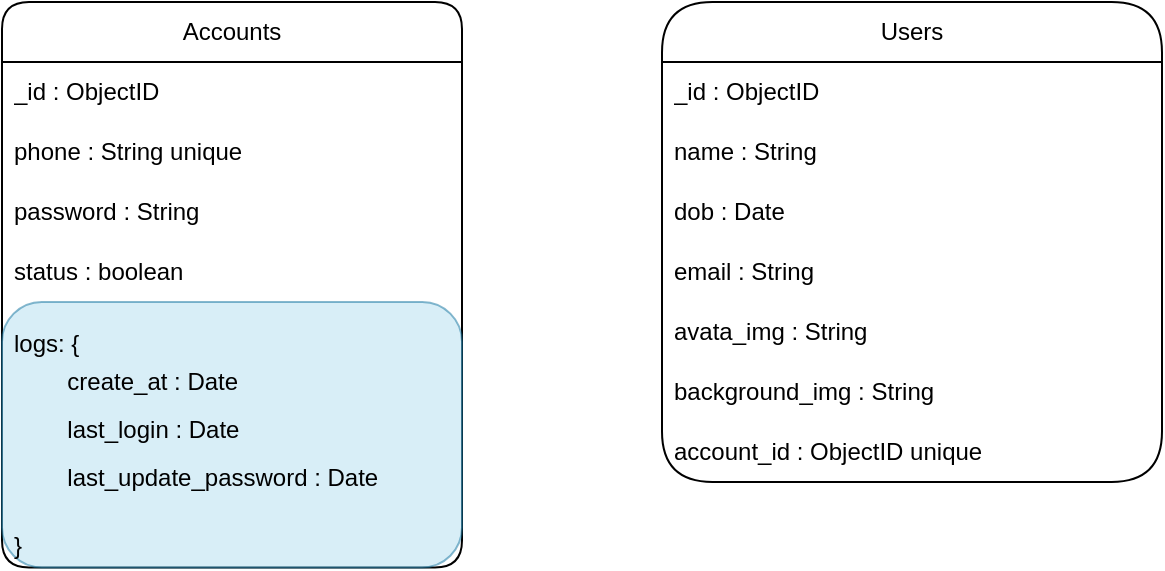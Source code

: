 <mxfile version="22.0.3" type="device">
  <diagram name="Page-1" id="efa7a0a1-bf9b-a30e-e6df-94a7791c09e9">
    <mxGraphModel dx="1404" dy="854" grid="1" gridSize="10" guides="1" tooltips="1" connect="1" arrows="1" fold="1" page="1" pageScale="1" pageWidth="3300" pageHeight="4681" background="none" math="0" shadow="0">
      <root>
        <mxCell id="0" />
        <mxCell id="1" parent="0" />
        <mxCell id="Hg44pLLrEQHm7zl3ruql-114" value="Accounts" style="swimlane;fontStyle=0;childLayout=stackLayout;horizontal=1;startSize=30;horizontalStack=0;resizeParent=1;resizeParentMax=0;resizeLast=0;collapsible=1;marginBottom=0;whiteSpace=wrap;html=1;movable=1;resizable=1;rotatable=1;deletable=1;editable=1;locked=0;connectable=1;rounded=1;allowArrows=0;resizeWidth=1;resizeHeight=1;swimlaneLine=1;" parent="1" vertex="1">
          <mxGeometry x="150" y="30" width="230" height="282.69" as="geometry" />
        </mxCell>
        <mxCell id="Hg44pLLrEQHm7zl3ruql-116" value="_id : ObjectID" style="text;strokeColor=none;fillColor=none;align=left;verticalAlign=middle;spacingLeft=4;spacingRight=4;overflow=hidden;points=[[0,0.5],[1,0.5]];portConstraint=eastwest;rotatable=0;whiteSpace=wrap;html=1;" parent="Hg44pLLrEQHm7zl3ruql-114" vertex="1">
          <mxGeometry y="30" width="230" height="30" as="geometry" />
        </mxCell>
        <mxCell id="Hg44pLLrEQHm7zl3ruql-115" value="phone : String unique" style="text;strokeColor=none;fillColor=none;align=left;verticalAlign=middle;spacingLeft=4;spacingRight=4;overflow=hidden;points=[[0,0.5],[1,0.5]];portConstraint=eastwest;rotatable=0;whiteSpace=wrap;html=1;" parent="Hg44pLLrEQHm7zl3ruql-114" vertex="1">
          <mxGeometry y="60" width="230" height="30" as="geometry" />
        </mxCell>
        <mxCell id="Hg44pLLrEQHm7zl3ruql-117" value="password : String" style="text;strokeColor=none;fillColor=none;align=left;verticalAlign=middle;spacingLeft=4;spacingRight=4;overflow=hidden;points=[[0,0.5],[1,0.5]];portConstraint=eastwest;rotatable=0;whiteSpace=wrap;html=1;" parent="Hg44pLLrEQHm7zl3ruql-114" vertex="1">
          <mxGeometry y="90" width="230" height="30" as="geometry" />
        </mxCell>
        <mxCell id="Hg44pLLrEQHm7zl3ruql-118" value="status : boolean" style="text;strokeColor=none;fillColor=none;align=left;verticalAlign=middle;spacingLeft=4;spacingRight=4;overflow=hidden;points=[[0,0.5],[1,0.5]];portConstraint=eastwest;rotatable=0;whiteSpace=wrap;html=1;" parent="Hg44pLLrEQHm7zl3ruql-114" vertex="1">
          <mxGeometry y="120" width="230" height="30" as="geometry" />
        </mxCell>
        <mxCell id="Hg44pLLrEQHm7zl3ruql-127" value="&lt;p style=&quot;line-height: 200%;&quot;&gt;&lt;/p&gt;&lt;div style=&quot;text-align: justify;&quot;&gt;&lt;span style=&quot;background-color: initial;&quot;&gt;logs: {&lt;/span&gt;&lt;/div&gt;&lt;span style=&quot;white-space: pre;&quot;&gt;&lt;div style=&quot;text-align: justify; line-height: 200%;&quot;&gt;&lt;span style=&quot;background-color: initial;&quot;&gt;&#x9;&lt;/span&gt;&lt;span style=&quot;background-color: initial; white-space: normal;&quot;&gt;create_at : Date&lt;/span&gt;&lt;/div&gt;&lt;/span&gt;&lt;span style=&quot;white-space: pre;&quot;&gt;&lt;div style=&quot;text-align: justify; line-height: 200%;&quot;&gt;&lt;span style=&quot;background-color: initial;&quot;&gt;&#x9;&lt;/span&gt;&lt;span style=&quot;background-color: initial; white-space: normal;&quot;&gt;last_login : Date&lt;/span&gt;&lt;/div&gt;&lt;/span&gt;&lt;span style=&quot;white-space: pre;&quot;&gt;&lt;div style=&quot;text-align: justify; line-height: 200%;&quot;&gt;&lt;span style=&quot;background-color: initial;&quot;&gt;&lt;span style=&quot;white-space: pre;&quot;&gt;&#x9;&lt;/span&gt;last_update_password : Date&lt;/span&gt;&lt;/div&gt;&lt;div style=&quot;text-align: justify;&quot;&gt;&lt;span style=&quot;background-color: initial;&quot;&gt;&#x9;&lt;/span&gt;&lt;/div&gt;&lt;/span&gt;&lt;div style=&quot;text-align: justify;&quot;&gt;&lt;span style=&quot;background-color: initial;&quot;&gt;}&lt;/span&gt;&lt;/div&gt;&lt;p&gt;&lt;/p&gt;" style="text;strokeColor=#10739e;fillColor=#b1ddf0;align=left;verticalAlign=middle;spacingLeft=4;spacingRight=4;overflow=hidden;points=[[0,0.5],[1,0.5]];portConstraint=eastwest;rotatable=0;whiteSpace=wrap;html=1;labelPosition=center;verticalLabelPosition=middle;rounded=1;shadow=0;imageWidth=20;imageAspect=1;allowArrows=0;resizable=1;opacity=50;glass=0;aspect=fixed;flipH=1;flipV=1;container=1;" parent="Hg44pLLrEQHm7zl3ruql-114" vertex="1">
          <mxGeometry y="150" width="230" height="132.69" as="geometry" />
        </mxCell>
        <mxCell id="Hg44pLLrEQHm7zl3ruql-119" value="Users" style="swimlane;fontStyle=0;childLayout=stackLayout;horizontal=1;startSize=30;horizontalStack=0;resizeParent=1;resizeParentMax=0;resizeLast=0;collapsible=1;marginBottom=0;whiteSpace=wrap;html=1;rounded=1;arcSize=28;" parent="1" vertex="1">
          <mxGeometry x="480" y="30" width="250" height="240" as="geometry">
            <mxRectangle x="480" y="30" width="70" height="30" as="alternateBounds" />
          </mxGeometry>
        </mxCell>
        <mxCell id="Hg44pLLrEQHm7zl3ruql-120" value="_id : ObjectID" style="text;strokeColor=none;fillColor=none;align=left;verticalAlign=middle;spacingLeft=4;spacingRight=4;overflow=hidden;points=[[0,0.5],[1,0.5]];portConstraint=eastwest;rotatable=0;whiteSpace=wrap;html=1;" parent="Hg44pLLrEQHm7zl3ruql-119" vertex="1">
          <mxGeometry y="30" width="250" height="30" as="geometry" />
        </mxCell>
        <mxCell id="Hg44pLLrEQHm7zl3ruql-121" value="name : String" style="text;strokeColor=none;fillColor=none;align=left;verticalAlign=middle;spacingLeft=4;spacingRight=4;overflow=hidden;points=[[0,0.5],[1,0.5]];portConstraint=eastwest;rotatable=0;whiteSpace=wrap;html=1;" parent="Hg44pLLrEQHm7zl3ruql-119" vertex="1">
          <mxGeometry y="60" width="250" height="30" as="geometry" />
        </mxCell>
        <mxCell id="Hg44pLLrEQHm7zl3ruql-122" value="dob : Date" style="text;strokeColor=none;fillColor=none;align=left;verticalAlign=middle;spacingLeft=4;spacingRight=4;overflow=hidden;points=[[0,0.5],[1,0.5]];portConstraint=eastwest;rotatable=0;whiteSpace=wrap;html=1;" parent="Hg44pLLrEQHm7zl3ruql-119" vertex="1">
          <mxGeometry y="90" width="250" height="30" as="geometry" />
        </mxCell>
        <mxCell id="Hg44pLLrEQHm7zl3ruql-123" value="email : String" style="text;strokeColor=none;fillColor=none;align=left;verticalAlign=middle;spacingLeft=4;spacingRight=4;overflow=hidden;points=[[0,0.5],[1,0.5]];portConstraint=eastwest;rotatable=0;whiteSpace=wrap;html=1;" parent="Hg44pLLrEQHm7zl3ruql-119" vertex="1">
          <mxGeometry y="120" width="250" height="30" as="geometry" />
        </mxCell>
        <mxCell id="Hg44pLLrEQHm7zl3ruql-124" value="avata_img : String" style="text;strokeColor=none;fillColor=none;align=left;verticalAlign=middle;spacingLeft=4;spacingRight=4;overflow=hidden;points=[[0,0.5],[1,0.5]];portConstraint=eastwest;rotatable=0;whiteSpace=wrap;html=1;" parent="Hg44pLLrEQHm7zl3ruql-119" vertex="1">
          <mxGeometry y="150" width="250" height="30" as="geometry" />
        </mxCell>
        <mxCell id="Hg44pLLrEQHm7zl3ruql-125" value="background_img : String" style="text;strokeColor=none;fillColor=none;align=left;verticalAlign=middle;spacingLeft=4;spacingRight=4;overflow=hidden;points=[[0,0.5],[1,0.5]];portConstraint=eastwest;rotatable=0;whiteSpace=wrap;html=1;" parent="Hg44pLLrEQHm7zl3ruql-119" vertex="1">
          <mxGeometry y="180" width="250" height="30" as="geometry" />
        </mxCell>
        <mxCell id="Hg44pLLrEQHm7zl3ruql-126" value="account_id : ObjectID unique" style="text;strokeColor=none;fillColor=none;align=left;verticalAlign=middle;spacingLeft=4;spacingRight=4;overflow=hidden;points=[[0,0.5],[1,0.5]];portConstraint=eastwest;rotatable=0;whiteSpace=wrap;html=1;" parent="Hg44pLLrEQHm7zl3ruql-119" vertex="1">
          <mxGeometry y="210" width="250" height="30" as="geometry" />
        </mxCell>
      </root>
    </mxGraphModel>
  </diagram>
</mxfile>

